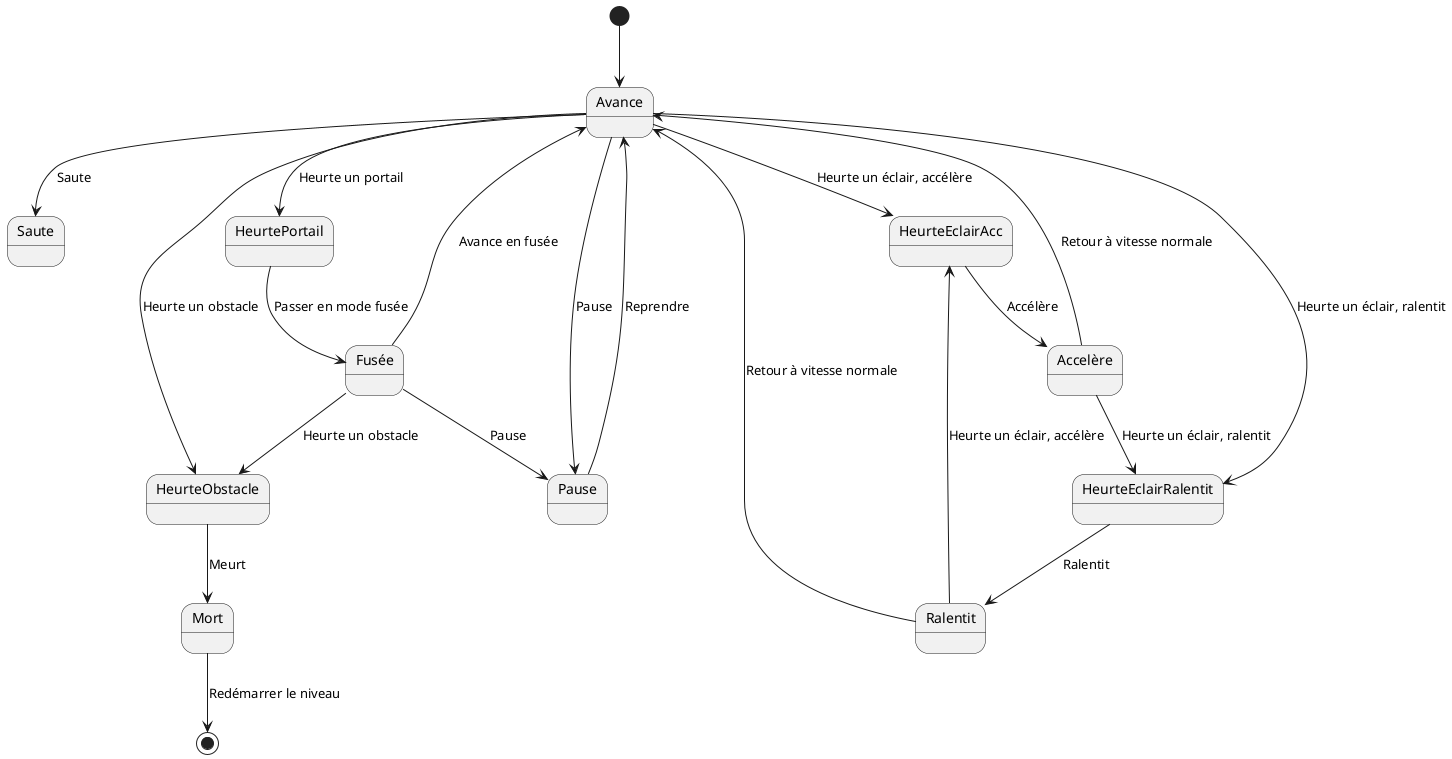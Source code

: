 @startuml Geometry Dash - Diagramme d'etats du joueur

[*] --> Avance

Avance --> Saute : Saute
Avance --> HeurteObstacle : Heurte un obstacle
Avance --> HeurtePortail : Heurte un portail
Avance --> HeurteEclairAcc : Heurte un éclair, accélère
Avance --> HeurteEclairRalentit : Heurte un éclair, ralentit
Avance --> Pause : Pause

HeurteObstacle --> Mort : Meurt
Mort --> [*] : Redémarrer le niveau

HeurtePortail --> Fusée : Passer en mode fusée
Fusée --> Avance : Avance en fusée
Fusée --> HeurteObstacle : Heurte un obstacle
Fusée --> Pause : Pause

HeurteEclairAcc --> Accelère : Accélère
Accelère --> HeurteEclairRalentit : Heurte un éclair, ralentit
Accelère --> Avance : Retour à vitesse normale

HeurteEclairRalentit --> Ralentit : Ralentit
Ralentit --> HeurteEclairAcc : Heurte un éclair, accélère
Ralentit --> Avance : Retour à vitesse normale

Pause --> Avance : Reprendre

@enduml
